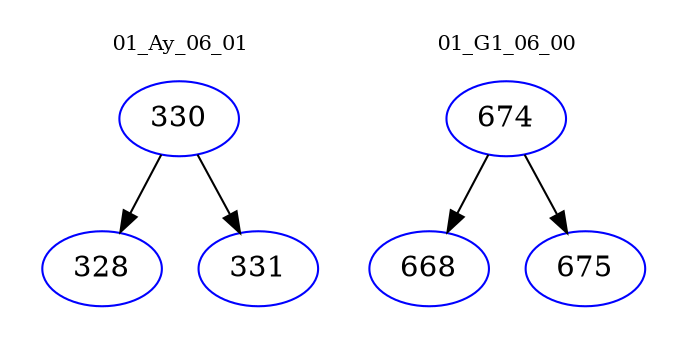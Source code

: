 digraph{
subgraph cluster_0 {
color = white
label = "01_Ay_06_01";
fontsize=10;
T0_330 [label="330", color="blue"]
T0_330 -> T0_328 [color="black"]
T0_328 [label="328", color="blue"]
T0_330 -> T0_331 [color="black"]
T0_331 [label="331", color="blue"]
}
subgraph cluster_1 {
color = white
label = "01_G1_06_00";
fontsize=10;
T1_674 [label="674", color="blue"]
T1_674 -> T1_668 [color="black"]
T1_668 [label="668", color="blue"]
T1_674 -> T1_675 [color="black"]
T1_675 [label="675", color="blue"]
}
}
